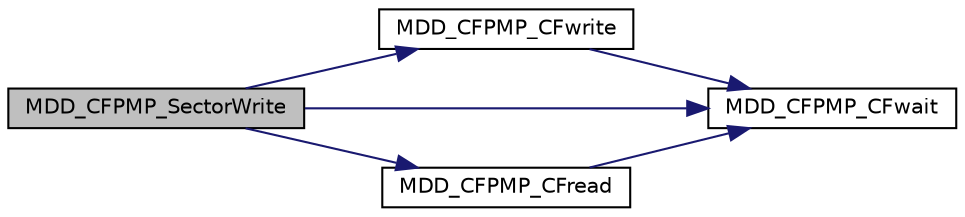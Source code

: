 digraph "MDD_CFPMP_SectorWrite"
{
  edge [fontname="Helvetica",fontsize="10",labelfontname="Helvetica",labelfontsize="10"];
  node [fontname="Helvetica",fontsize="10",shape=record];
  rankdir="LR";
  Node1 [label="MDD_CFPMP_SectorWrite",height=0.2,width=0.4,color="black", fillcolor="grey75", style="filled", fontcolor="black"];
  Node1 -> Node2 [color="midnightblue",fontsize="10",style="solid"];
  Node2 [label="MDD_CFPMP_CFwrite",height=0.2,width=0.4,color="black", fillcolor="white", style="filled",URL="$_c_f-_p_m_p_8c.html#a767298e05fe030bd0caac51b1718c1d7"];
  Node2 -> Node3 [color="midnightblue",fontsize="10",style="solid"];
  Node3 [label="MDD_CFPMP_CFwait",height=0.2,width=0.4,color="black", fillcolor="white", style="filled",URL="$_c_f-_p_m_p_8c.html#a4c29530f84e422bdd8da8e67bc7bb743"];
  Node1 -> Node4 [color="midnightblue",fontsize="10",style="solid"];
  Node4 [label="MDD_CFPMP_CFread",height=0.2,width=0.4,color="black", fillcolor="white", style="filled",URL="$_c_f-_p_m_p_8c.html#a4027bb98ca68baf83d47a23636046ee5"];
  Node4 -> Node3 [color="midnightblue",fontsize="10",style="solid"];
  Node1 -> Node3 [color="midnightblue",fontsize="10",style="solid"];
}
